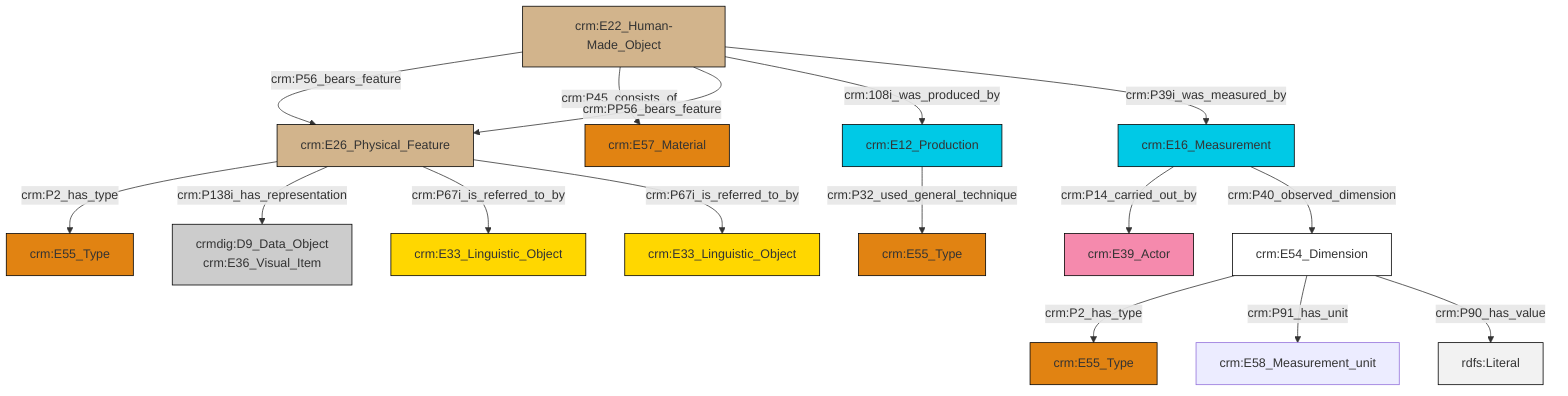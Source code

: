 graph TD
classDef Literal fill:#f2f2f2,stroke:#000000;
classDef CRM_Entity fill:#FFFFFF,stroke:#000000;
classDef Temporal_Entity fill:#00C9E6, stroke:#000000;
classDef Type fill:#E18312, stroke:#000000;
classDef Time-Span fill:#2C9C91, stroke:#000000;
classDef Appellation fill:#FFEB7F, stroke:#000000;
classDef Place fill:#008836, stroke:#000000;
classDef Persistent_Item fill:#B266B2, stroke:#000000;
classDef Conceptual_Object fill:#FFD700, stroke:#000000;
classDef Physical_Thing fill:#D2B48C, stroke:#000000;
classDef Actor fill:#f58aad, stroke:#000000;
classDef PC_Classes fill:#4ce600, stroke:#000000;
classDef Multi fill:#cccccc,stroke:#000000;

6["crm:E22_Human-Made_Object"]:::Physical_Thing -->|crm:P56_bears_feature| 7["crm:E26_Physical_Feature"]:::Physical_Thing
6["crm:E22_Human-Made_Object"]:::Physical_Thing -->|crm:P45_consists_of| 8["crm:E57_Material"]:::Type
13["crm:E16_Measurement"]:::Temporal_Entity -->|crm:P14_carried_out_by| 14["crm:E39_Actor"]:::Actor
11["crm:E54_Dimension"]:::CRM_Entity -->|crm:P2_has_type| 15["crm:E55_Type"]:::Type
6["crm:E22_Human-Made_Object"]:::Physical_Thing -->|crm:PP56_bears_feature| 7["crm:E26_Physical_Feature"]:::Physical_Thing
7["crm:E26_Physical_Feature"]:::Physical_Thing -->|crm:P2_has_type| 19["crm:E55_Type"]:::Type
21["crm:E12_Production"]:::Temporal_Entity -->|crm:P32_used_general_technique| 16["crm:E55_Type"]:::Type
13["crm:E16_Measurement"]:::Temporal_Entity -->|crm:P40_observed_dimension| 11["crm:E54_Dimension"]:::CRM_Entity
7["crm:E26_Physical_Feature"]:::Physical_Thing -->|crm:P138i_has_representation| 9["crmdig:D9_Data_Object<br>crm:E36_Visual_Item"]:::Multi
11["crm:E54_Dimension"]:::CRM_Entity -->|crm:P91_has_unit| 2["crm:E58_Measurement_unit"]:::Default
6["crm:E22_Human-Made_Object"]:::Physical_Thing -->|crm:108i_was_produced_by| 21["crm:E12_Production"]:::Temporal_Entity
7["crm:E26_Physical_Feature"]:::Physical_Thing -->|crm:P67i_is_referred_to_by| 0["crm:E33_Linguistic_Object"]:::Conceptual_Object
11["crm:E54_Dimension"]:::CRM_Entity -->|crm:P90_has_value| 28[rdfs:Literal]:::Literal
6["crm:E22_Human-Made_Object"]:::Physical_Thing -->|crm:P39i_was_measured_by| 13["crm:E16_Measurement"]:::Temporal_Entity
7["crm:E26_Physical_Feature"]:::Physical_Thing -->|crm:P67i_is_referred_to_by| 4["crm:E33_Linguistic_Object"]:::Conceptual_Object